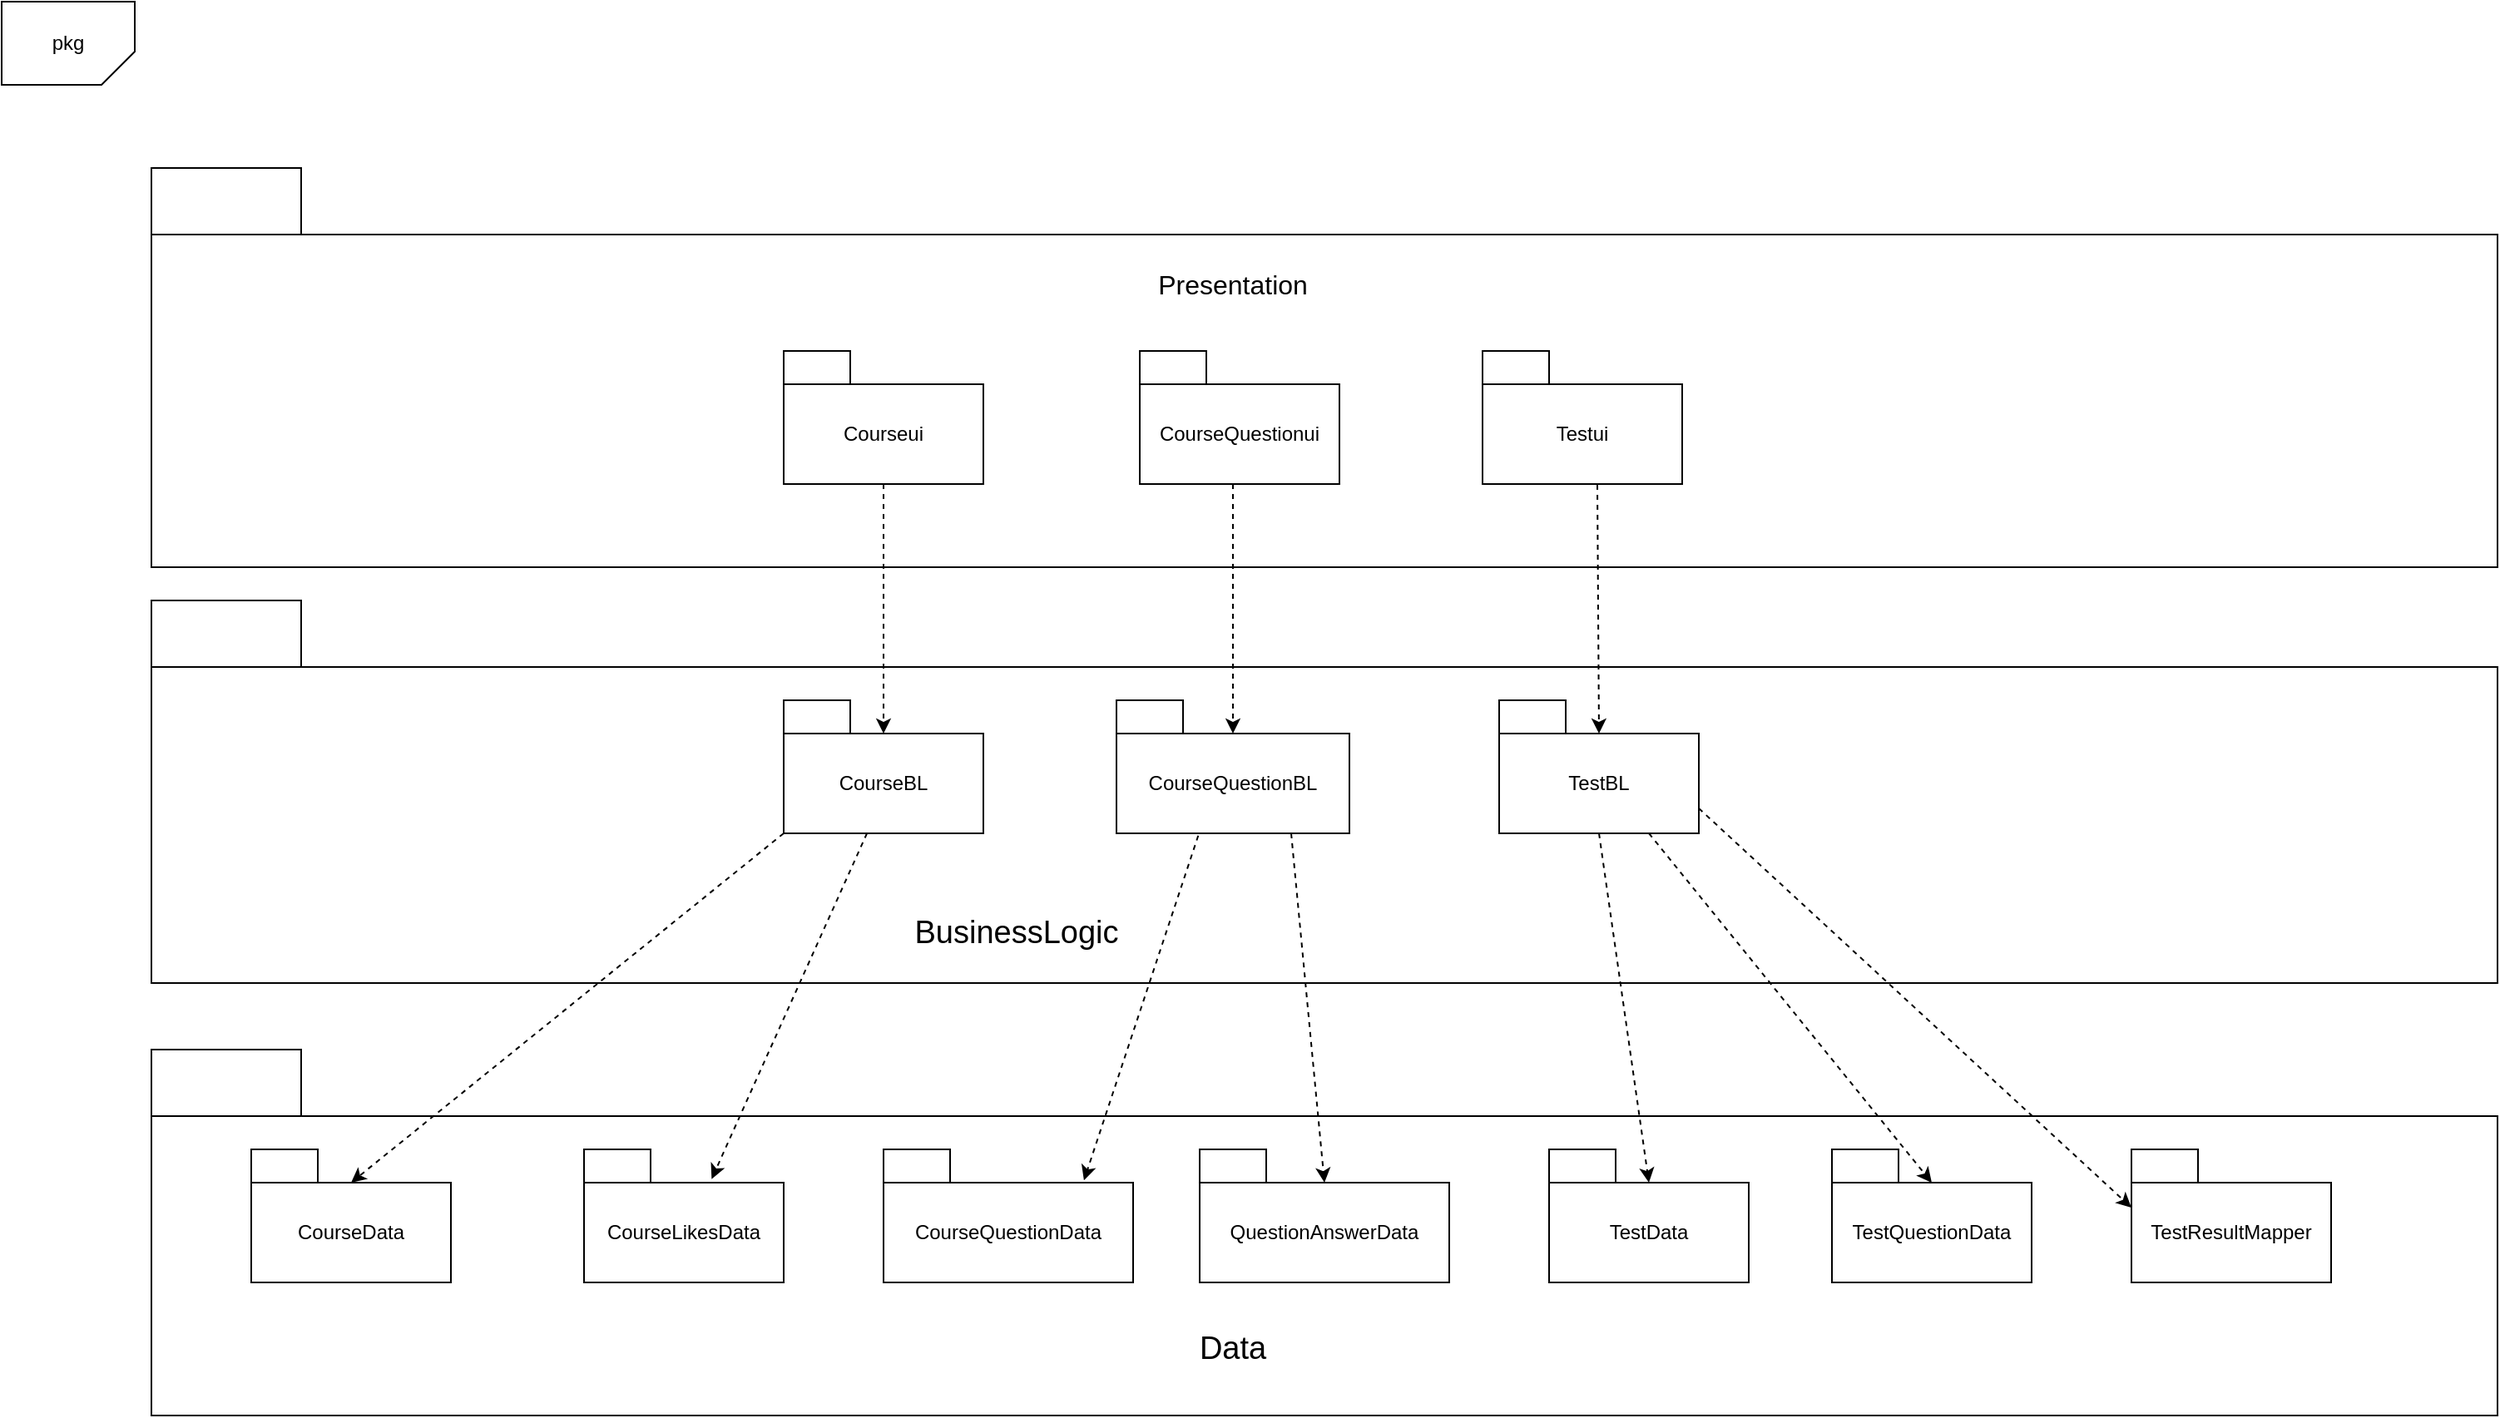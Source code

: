 <mxfile version="12.2.4" pages="1"><diagram id="tfKe_wLez0hzin0b_gXy" name="Page-1"><mxGraphModel dx="847" dy="646" grid="1" gridSize="10" guides="1" tooltips="1" connect="1" arrows="1" fold="1" page="1" pageScale="1" pageWidth="827" pageHeight="1169" math="0" shadow="0"><root><mxCell id="0"/><mxCell id="1" parent="0"/><mxCell id="147" value="" style="rounded=0;whiteSpace=wrap;html=1;" parent="1" vertex="1"><mxGeometry x="150" y="710" width="1410" height="180" as="geometry"/></mxCell><mxCell id="144" value="" style="rounded=0;whiteSpace=wrap;html=1;" parent="1" vertex="1"><mxGeometry x="150" y="440" width="1410" height="190" as="geometry"/></mxCell><mxCell id="140" value="" style="rounded=0;whiteSpace=wrap;html=1;" parent="1" vertex="1"><mxGeometry x="150" y="180" width="1410" height="200" as="geometry"/></mxCell><mxCell id="97" value="pkg" style="shape=card;whiteSpace=wrap;html=1;direction=west;size=20;" parent="1" vertex="1"><mxGeometry x="60" y="40" width="80" height="50" as="geometry"/></mxCell><mxCell id="98" value="Courseui" style="rounded=0;whiteSpace=wrap;html=1;" parent="1" vertex="1"><mxGeometry x="530" y="270" width="120" height="60" as="geometry"/></mxCell><mxCell id="99" value="CourseQuestionui" style="rounded=0;whiteSpace=wrap;html=1;" parent="1" vertex="1"><mxGeometry x="744" y="270" width="120" height="60" as="geometry"/></mxCell><mxCell id="100" value="Testui" style="rounded=0;whiteSpace=wrap;html=1;" parent="1" vertex="1"><mxGeometry x="950" y="270" width="120" height="60" as="geometry"/></mxCell><mxCell id="101" value="" style="rounded=0;whiteSpace=wrap;html=1;" parent="1" vertex="1"><mxGeometry x="530" y="250" width="40" height="20" as="geometry"/></mxCell><mxCell id="102" value="" style="rounded=0;whiteSpace=wrap;html=1;" parent="1" vertex="1"><mxGeometry x="744" y="250" width="40" height="20" as="geometry"/></mxCell><mxCell id="103" value="" style="rounded=0;whiteSpace=wrap;html=1;" parent="1" vertex="1"><mxGeometry x="950" y="250" width="40" height="20" as="geometry"/></mxCell><mxCell id="104" value="CourseBL" style="rounded=0;whiteSpace=wrap;html=1;" parent="1" vertex="1"><mxGeometry x="530" y="480" width="120" height="60" as="geometry"/></mxCell><mxCell id="105" value="" style="rounded=0;whiteSpace=wrap;html=1;" parent="1" vertex="1"><mxGeometry x="530" y="460" width="40" height="20" as="geometry"/></mxCell><mxCell id="106" value="CourseQuestionBL" style="rounded=0;whiteSpace=wrap;html=1;" parent="1" vertex="1"><mxGeometry x="730" y="480" width="140" height="60" as="geometry"/></mxCell><mxCell id="107" value="" style="rounded=0;whiteSpace=wrap;html=1;" parent="1" vertex="1"><mxGeometry x="730" y="460" width="40" height="20" as="geometry"/></mxCell><mxCell id="108" value="TestBL" style="rounded=0;whiteSpace=wrap;html=1;" parent="1" vertex="1"><mxGeometry x="960" y="480" width="120" height="60" as="geometry"/></mxCell><mxCell id="109" value="" style="rounded=0;whiteSpace=wrap;html=1;" parent="1" vertex="1"><mxGeometry x="960" y="460" width="40" height="20" as="geometry"/></mxCell><mxCell id="110" value="CourseData" style="rounded=0;whiteSpace=wrap;html=1;" parent="1" vertex="1"><mxGeometry x="210" y="750" width="120" height="60" as="geometry"/></mxCell><mxCell id="111" value="CourseLikesData" style="rounded=0;whiteSpace=wrap;html=1;" parent="1" vertex="1"><mxGeometry x="410" y="750" width="120" height="60" as="geometry"/></mxCell><mxCell id="112" value="CourseQuestionData" style="rounded=0;whiteSpace=wrap;html=1;" parent="1" vertex="1"><mxGeometry x="590" y="750" width="150" height="60" as="geometry"/></mxCell><mxCell id="114" value="QuestionAnswerData" style="rounded=0;whiteSpace=wrap;html=1;" parent="1" vertex="1"><mxGeometry x="780" y="750" width="150" height="60" as="geometry"/></mxCell><mxCell id="115" value="TestData" style="rounded=0;whiteSpace=wrap;html=1;" parent="1" vertex="1"><mxGeometry x="990" y="750" width="120" height="60" as="geometry"/></mxCell><mxCell id="116" value="" style="rounded=0;whiteSpace=wrap;html=1;" parent="1" vertex="1"><mxGeometry x="990" y="730" width="40" height="20" as="geometry"/></mxCell><mxCell id="117" value="TestQuestionData" style="rounded=0;whiteSpace=wrap;html=1;" parent="1" vertex="1"><mxGeometry x="1160" y="750" width="120" height="60" as="geometry"/></mxCell><mxCell id="118" value="" style="rounded=0;whiteSpace=wrap;html=1;" parent="1" vertex="1"><mxGeometry x="1160" y="730" width="40" height="20" as="geometry"/></mxCell><mxCell id="119" value="TestResultMapper" style="rounded=0;whiteSpace=wrap;html=1;" parent="1" vertex="1"><mxGeometry x="1340" y="750" width="120" height="60" as="geometry"/></mxCell><mxCell id="120" value="" style="rounded=0;whiteSpace=wrap;html=1;" parent="1" vertex="1"><mxGeometry x="1340" y="730" width="40" height="20" as="geometry"/></mxCell><mxCell id="123" value="" style="rounded=0;whiteSpace=wrap;html=1;" parent="1" vertex="1"><mxGeometry x="210" y="730" width="40" height="20" as="geometry"/></mxCell><mxCell id="124" value="" style="rounded=0;whiteSpace=wrap;html=1;" parent="1" vertex="1"><mxGeometry x="410" y="730" width="40" height="20" as="geometry"/></mxCell><mxCell id="125" value="" style="rounded=0;whiteSpace=wrap;html=1;" parent="1" vertex="1"><mxGeometry x="590" y="730" width="40" height="20" as="geometry"/></mxCell><mxCell id="126" value="" style="rounded=0;whiteSpace=wrap;html=1;" parent="1" vertex="1"><mxGeometry x="780" y="730" width="40" height="20" as="geometry"/></mxCell><mxCell id="128" value="" style="endArrow=classic;html=1;exitX=0.5;exitY=1;exitDx=0;exitDy=0;entryX=0.5;entryY=0;entryDx=0;entryDy=0;dashed=1;" parent="1" source="98" target="104" edge="1"><mxGeometry width="50" height="50" relative="1" as="geometry"><mxPoint x="590" y="400" as="sourcePoint"/><mxPoint x="640" y="350" as="targetPoint"/></mxGeometry></mxCell><mxCell id="129" value="" style="endArrow=classic;html=1;dashed=1;entryX=0.5;entryY=0;entryDx=0;entryDy=0;" parent="1" target="106" edge="1"><mxGeometry width="50" height="50" relative="1" as="geometry"><mxPoint x="800" y="330" as="sourcePoint"/><mxPoint x="864" y="350" as="targetPoint"/></mxGeometry></mxCell><mxCell id="130" value="" style="endArrow=classic;html=1;dashed=1;exitX=0.575;exitY=1.008;exitDx=0;exitDy=0;exitPerimeter=0;entryX=0.5;entryY=0;entryDx=0;entryDy=0;" parent="1" source="100" target="108" edge="1"><mxGeometry width="50" height="50" relative="1" as="geometry"><mxPoint x="1025" y="410" as="sourcePoint"/><mxPoint x="1075" y="360" as="targetPoint"/></mxGeometry></mxCell><mxCell id="131" value="" style="endArrow=classic;html=1;dashed=1;exitX=0;exitY=1;exitDx=0;exitDy=0;entryX=0.5;entryY=0;entryDx=0;entryDy=0;" parent="1" source="104" target="110" edge="1"><mxGeometry width="50" height="50" relative="1" as="geometry"><mxPoint x="480" y="630" as="sourcePoint"/><mxPoint x="290" y="680" as="targetPoint"/></mxGeometry></mxCell><mxCell id="132" value="" style="endArrow=classic;html=1;dashed=1;exitX=0.417;exitY=1;exitDx=0;exitDy=0;exitPerimeter=0;entryX=0.639;entryY=-0.036;entryDx=0;entryDy=0;entryPerimeter=0;" parent="1" source="104" target="111" edge="1"><mxGeometry width="50" height="50" relative="1" as="geometry"><mxPoint x="570" y="610" as="sourcePoint"/><mxPoint x="620" y="560" as="targetPoint"/></mxGeometry></mxCell><mxCell id="135" value="" style="endArrow=classic;html=1;dashed=1;exitX=0.351;exitY=1.023;exitDx=0;exitDy=0;exitPerimeter=0;entryX=0.803;entryY=-0.023;entryDx=0;entryDy=0;entryPerimeter=0;" parent="1" source="106" target="112" edge="1"><mxGeometry width="50" height="50" relative="1" as="geometry"><mxPoint x="880" y="600" as="sourcePoint"/><mxPoint x="930" y="550" as="targetPoint"/></mxGeometry></mxCell><mxCell id="136" value="" style="endArrow=classic;html=1;dashed=1;exitX=0.75;exitY=1;exitDx=0;exitDy=0;entryX=0.5;entryY=0;entryDx=0;entryDy=0;" parent="1" source="106" target="114" edge="1"><mxGeometry width="50" height="50" relative="1" as="geometry"><mxPoint x="837" y="610" as="sourcePoint"/><mxPoint x="887" y="560" as="targetPoint"/></mxGeometry></mxCell><mxCell id="137" value="" style="endArrow=classic;html=1;dashed=1;exitX=0.5;exitY=1;exitDx=0;exitDy=0;entryX=0.5;entryY=0;entryDx=0;entryDy=0;" parent="1" source="108" target="115" edge="1"><mxGeometry width="50" height="50" relative="1" as="geometry"><mxPoint x="1025" y="610" as="sourcePoint"/><mxPoint x="1075" y="560" as="targetPoint"/></mxGeometry></mxCell><mxCell id="138" value="" style="endArrow=classic;html=1;dashed=1;exitX=0.75;exitY=1;exitDx=0;exitDy=0;entryX=0.5;entryY=0;entryDx=0;entryDy=0;" parent="1" source="108" target="117" edge="1"><mxGeometry width="50" height="50" relative="1" as="geometry"><mxPoint x="1120" y="590" as="sourcePoint"/><mxPoint x="1170" y="540" as="targetPoint"/></mxGeometry></mxCell><mxCell id="139" value="" style="endArrow=classic;html=1;dashed=1;exitX=1;exitY=0.75;exitDx=0;exitDy=0;entryX=0;entryY=0.25;entryDx=0;entryDy=0;" parent="1" source="108" target="119" edge="1"><mxGeometry width="50" height="50" relative="1" as="geometry"><mxPoint x="1160" y="570" as="sourcePoint"/><mxPoint x="1210" y="520" as="targetPoint"/></mxGeometry></mxCell><mxCell id="142" value="" style="rounded=0;whiteSpace=wrap;html=1;" parent="1" vertex="1"><mxGeometry x="150" y="140" width="90" height="40" as="geometry"/></mxCell><mxCell id="143" value="&lt;font style=&quot;font-size: 16px&quot;&gt;Presentation&lt;/font&gt;" style="text;html=1;strokeColor=none;fillColor=none;align=center;verticalAlign=middle;whiteSpace=wrap;rounded=0;" parent="1" vertex="1"><mxGeometry x="780" y="200" width="40" height="20" as="geometry"/></mxCell><mxCell id="145" value="" style="rounded=0;whiteSpace=wrap;html=1;" parent="1" vertex="1"><mxGeometry x="150" y="400" width="90" height="40" as="geometry"/></mxCell><mxCell id="146" value="&lt;font style=&quot;font-size: 19px&quot;&gt;BusinessLogic&lt;/font&gt;" style="text;html=1;strokeColor=none;fillColor=none;align=center;verticalAlign=middle;whiteSpace=wrap;rounded=0;" parent="1" vertex="1"><mxGeometry x="650" y="590" width="40" height="20" as="geometry"/></mxCell><mxCell id="148" value="" style="rounded=0;whiteSpace=wrap;html=1;" parent="1" vertex="1"><mxGeometry x="150" y="670" width="90" height="40" as="geometry"/></mxCell><mxCell id="149" value="&lt;font style=&quot;font-size: 19px&quot;&gt;Data&lt;/font&gt;" style="text;html=1;strokeColor=none;fillColor=none;align=center;verticalAlign=middle;whiteSpace=wrap;rounded=0;" parent="1" vertex="1"><mxGeometry x="780" y="840" width="40" height="20" as="geometry"/></mxCell></root></mxGraphModel></diagram></mxfile>
